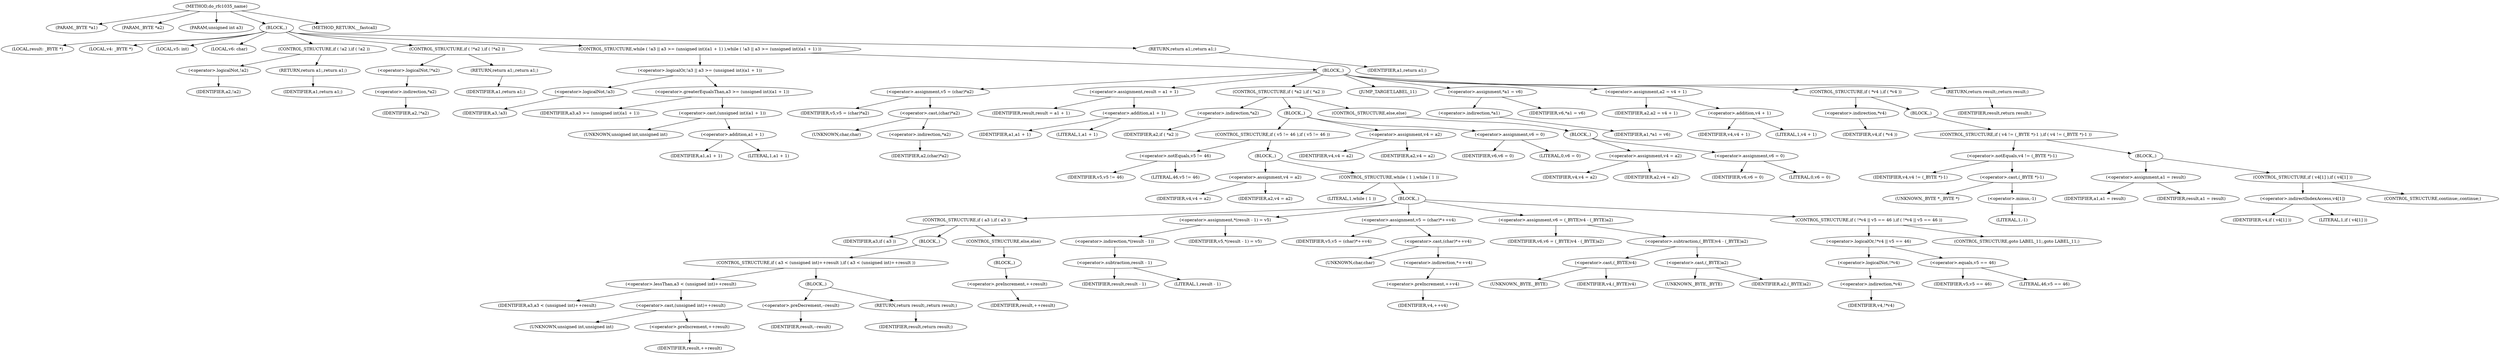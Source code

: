 digraph do_rfc1035_name {  
"1000105" [label = "(METHOD,do_rfc1035_name)" ]
"1000106" [label = "(PARAM,_BYTE *a1)" ]
"1000107" [label = "(PARAM,_BYTE *a2)" ]
"1000108" [label = "(PARAM,unsigned int a3)" ]
"1000109" [label = "(BLOCK,,)" ]
"1000110" [label = "(LOCAL,result: _BYTE *)" ]
"1000111" [label = "(LOCAL,v4: _BYTE *)" ]
"1000112" [label = "(LOCAL,v5: int)" ]
"1000113" [label = "(LOCAL,v6: char)" ]
"1000114" [label = "(CONTROL_STRUCTURE,if ( !a2 ),if ( !a2 ))" ]
"1000115" [label = "(<operator>.logicalNot,!a2)" ]
"1000116" [label = "(IDENTIFIER,a2,!a2)" ]
"1000117" [label = "(RETURN,return a1;,return a1;)" ]
"1000118" [label = "(IDENTIFIER,a1,return a1;)" ]
"1000119" [label = "(CONTROL_STRUCTURE,if ( !*a2 ),if ( !*a2 ))" ]
"1000120" [label = "(<operator>.logicalNot,!*a2)" ]
"1000121" [label = "(<operator>.indirection,*a2)" ]
"1000122" [label = "(IDENTIFIER,a2,!*a2)" ]
"1000123" [label = "(RETURN,return a1;,return a1;)" ]
"1000124" [label = "(IDENTIFIER,a1,return a1;)" ]
"1000125" [label = "(CONTROL_STRUCTURE,while ( !a3 || a3 >= (unsigned int)(a1 + 1) ),while ( !a3 || a3 >= (unsigned int)(a1 + 1) ))" ]
"1000126" [label = "(<operator>.logicalOr,!a3 || a3 >= (unsigned int)(a1 + 1))" ]
"1000127" [label = "(<operator>.logicalNot,!a3)" ]
"1000128" [label = "(IDENTIFIER,a3,!a3)" ]
"1000129" [label = "(<operator>.greaterEqualsThan,a3 >= (unsigned int)(a1 + 1))" ]
"1000130" [label = "(IDENTIFIER,a3,a3 >= (unsigned int)(a1 + 1))" ]
"1000131" [label = "(<operator>.cast,(unsigned int)(a1 + 1))" ]
"1000132" [label = "(UNKNOWN,unsigned int,unsigned int)" ]
"1000133" [label = "(<operator>.addition,a1 + 1)" ]
"1000134" [label = "(IDENTIFIER,a1,a1 + 1)" ]
"1000135" [label = "(LITERAL,1,a1 + 1)" ]
"1000136" [label = "(BLOCK,,)" ]
"1000137" [label = "(<operator>.assignment,v5 = (char)*a2)" ]
"1000138" [label = "(IDENTIFIER,v5,v5 = (char)*a2)" ]
"1000139" [label = "(<operator>.cast,(char)*a2)" ]
"1000140" [label = "(UNKNOWN,char,char)" ]
"1000141" [label = "(<operator>.indirection,*a2)" ]
"1000142" [label = "(IDENTIFIER,a2,(char)*a2)" ]
"1000143" [label = "(<operator>.assignment,result = a1 + 1)" ]
"1000144" [label = "(IDENTIFIER,result,result = a1 + 1)" ]
"1000145" [label = "(<operator>.addition,a1 + 1)" ]
"1000146" [label = "(IDENTIFIER,a1,a1 + 1)" ]
"1000147" [label = "(LITERAL,1,a1 + 1)" ]
"1000148" [label = "(CONTROL_STRUCTURE,if ( *a2 ),if ( *a2 ))" ]
"1000149" [label = "(<operator>.indirection,*a2)" ]
"1000150" [label = "(IDENTIFIER,a2,if ( *a2 ))" ]
"1000151" [label = "(BLOCK,,)" ]
"1000152" [label = "(CONTROL_STRUCTURE,if ( v5 != 46 ),if ( v5 != 46 ))" ]
"1000153" [label = "(<operator>.notEquals,v5 != 46)" ]
"1000154" [label = "(IDENTIFIER,v5,v5 != 46)" ]
"1000155" [label = "(LITERAL,46,v5 != 46)" ]
"1000156" [label = "(BLOCK,,)" ]
"1000157" [label = "(<operator>.assignment,v4 = a2)" ]
"1000158" [label = "(IDENTIFIER,v4,v4 = a2)" ]
"1000159" [label = "(IDENTIFIER,a2,v4 = a2)" ]
"1000160" [label = "(CONTROL_STRUCTURE,while ( 1 ),while ( 1 ))" ]
"1000161" [label = "(LITERAL,1,while ( 1 ))" ]
"1000162" [label = "(BLOCK,,)" ]
"1000163" [label = "(CONTROL_STRUCTURE,if ( a3 ),if ( a3 ))" ]
"1000164" [label = "(IDENTIFIER,a3,if ( a3 ))" ]
"1000165" [label = "(BLOCK,,)" ]
"1000166" [label = "(CONTROL_STRUCTURE,if ( a3 < (unsigned int)++result ),if ( a3 < (unsigned int)++result ))" ]
"1000167" [label = "(<operator>.lessThan,a3 < (unsigned int)++result)" ]
"1000168" [label = "(IDENTIFIER,a3,a3 < (unsigned int)++result)" ]
"1000169" [label = "(<operator>.cast,(unsigned int)++result)" ]
"1000170" [label = "(UNKNOWN,unsigned int,unsigned int)" ]
"1000171" [label = "(<operator>.preIncrement,++result)" ]
"1000172" [label = "(IDENTIFIER,result,++result)" ]
"1000173" [label = "(BLOCK,,)" ]
"1000174" [label = "(<operator>.preDecrement,--result)" ]
"1000175" [label = "(IDENTIFIER,result,--result)" ]
"1000176" [label = "(RETURN,return result;,return result;)" ]
"1000177" [label = "(IDENTIFIER,result,return result;)" ]
"1000178" [label = "(CONTROL_STRUCTURE,else,else)" ]
"1000179" [label = "(BLOCK,,)" ]
"1000180" [label = "(<operator>.preIncrement,++result)" ]
"1000181" [label = "(IDENTIFIER,result,++result)" ]
"1000182" [label = "(<operator>.assignment,*(result - 1) = v5)" ]
"1000183" [label = "(<operator>.indirection,*(result - 1))" ]
"1000184" [label = "(<operator>.subtraction,result - 1)" ]
"1000185" [label = "(IDENTIFIER,result,result - 1)" ]
"1000186" [label = "(LITERAL,1,result - 1)" ]
"1000187" [label = "(IDENTIFIER,v5,*(result - 1) = v5)" ]
"1000188" [label = "(<operator>.assignment,v5 = (char)*++v4)" ]
"1000189" [label = "(IDENTIFIER,v5,v5 = (char)*++v4)" ]
"1000190" [label = "(<operator>.cast,(char)*++v4)" ]
"1000191" [label = "(UNKNOWN,char,char)" ]
"1000192" [label = "(<operator>.indirection,*++v4)" ]
"1000193" [label = "(<operator>.preIncrement,++v4)" ]
"1000194" [label = "(IDENTIFIER,v4,++v4)" ]
"1000195" [label = "(<operator>.assignment,v6 = (_BYTE)v4 - (_BYTE)a2)" ]
"1000196" [label = "(IDENTIFIER,v6,v6 = (_BYTE)v4 - (_BYTE)a2)" ]
"1000197" [label = "(<operator>.subtraction,(_BYTE)v4 - (_BYTE)a2)" ]
"1000198" [label = "(<operator>.cast,(_BYTE)v4)" ]
"1000199" [label = "(UNKNOWN,_BYTE,_BYTE)" ]
"1000200" [label = "(IDENTIFIER,v4,(_BYTE)v4)" ]
"1000201" [label = "(<operator>.cast,(_BYTE)a2)" ]
"1000202" [label = "(UNKNOWN,_BYTE,_BYTE)" ]
"1000203" [label = "(IDENTIFIER,a2,(_BYTE)a2)" ]
"1000204" [label = "(CONTROL_STRUCTURE,if ( !*v4 || v5 == 46 ),if ( !*v4 || v5 == 46 ))" ]
"1000205" [label = "(<operator>.logicalOr,!*v4 || v5 == 46)" ]
"1000206" [label = "(<operator>.logicalNot,!*v4)" ]
"1000207" [label = "(<operator>.indirection,*v4)" ]
"1000208" [label = "(IDENTIFIER,v4,!*v4)" ]
"1000209" [label = "(<operator>.equals,v5 == 46)" ]
"1000210" [label = "(IDENTIFIER,v5,v5 == 46)" ]
"1000211" [label = "(LITERAL,46,v5 == 46)" ]
"1000212" [label = "(CONTROL_STRUCTURE,goto LABEL_11;,goto LABEL_11;)" ]
"1000213" [label = "(<operator>.assignment,v4 = a2)" ]
"1000214" [label = "(IDENTIFIER,v4,v4 = a2)" ]
"1000215" [label = "(IDENTIFIER,a2,v4 = a2)" ]
"1000216" [label = "(<operator>.assignment,v6 = 0)" ]
"1000217" [label = "(IDENTIFIER,v6,v6 = 0)" ]
"1000218" [label = "(LITERAL,0,v6 = 0)" ]
"1000219" [label = "(CONTROL_STRUCTURE,else,else)" ]
"1000220" [label = "(BLOCK,,)" ]
"1000221" [label = "(<operator>.assignment,v4 = a2)" ]
"1000222" [label = "(IDENTIFIER,v4,v4 = a2)" ]
"1000223" [label = "(IDENTIFIER,a2,v4 = a2)" ]
"1000224" [label = "(<operator>.assignment,v6 = 0)" ]
"1000225" [label = "(IDENTIFIER,v6,v6 = 0)" ]
"1000226" [label = "(LITERAL,0,v6 = 0)" ]
"1000227" [label = "(JUMP_TARGET,LABEL_11)" ]
"1000228" [label = "(<operator>.assignment,*a1 = v6)" ]
"1000229" [label = "(<operator>.indirection,*a1)" ]
"1000230" [label = "(IDENTIFIER,a1,*a1 = v6)" ]
"1000231" [label = "(IDENTIFIER,v6,*a1 = v6)" ]
"1000232" [label = "(<operator>.assignment,a2 = v4 + 1)" ]
"1000233" [label = "(IDENTIFIER,a2,a2 = v4 + 1)" ]
"1000234" [label = "(<operator>.addition,v4 + 1)" ]
"1000235" [label = "(IDENTIFIER,v4,v4 + 1)" ]
"1000236" [label = "(LITERAL,1,v4 + 1)" ]
"1000237" [label = "(CONTROL_STRUCTURE,if ( *v4 ),if ( *v4 ))" ]
"1000238" [label = "(<operator>.indirection,*v4)" ]
"1000239" [label = "(IDENTIFIER,v4,if ( *v4 ))" ]
"1000240" [label = "(BLOCK,,)" ]
"1000241" [label = "(CONTROL_STRUCTURE,if ( v4 != (_BYTE *)-1 ),if ( v4 != (_BYTE *)-1 ))" ]
"1000242" [label = "(<operator>.notEquals,v4 != (_BYTE *)-1)" ]
"1000243" [label = "(IDENTIFIER,v4,v4 != (_BYTE *)-1)" ]
"1000244" [label = "(<operator>.cast,(_BYTE *)-1)" ]
"1000245" [label = "(UNKNOWN,_BYTE *,_BYTE *)" ]
"1000246" [label = "(<operator>.minus,-1)" ]
"1000247" [label = "(LITERAL,1,-1)" ]
"1000248" [label = "(BLOCK,,)" ]
"1000249" [label = "(<operator>.assignment,a1 = result)" ]
"1000250" [label = "(IDENTIFIER,a1,a1 = result)" ]
"1000251" [label = "(IDENTIFIER,result,a1 = result)" ]
"1000252" [label = "(CONTROL_STRUCTURE,if ( v4[1] ),if ( v4[1] ))" ]
"1000253" [label = "(<operator>.indirectIndexAccess,v4[1])" ]
"1000254" [label = "(IDENTIFIER,v4,if ( v4[1] ))" ]
"1000255" [label = "(LITERAL,1,if ( v4[1] ))" ]
"1000256" [label = "(CONTROL_STRUCTURE,continue;,continue;)" ]
"1000257" [label = "(RETURN,return result;,return result;)" ]
"1000258" [label = "(IDENTIFIER,result,return result;)" ]
"1000259" [label = "(RETURN,return a1;,return a1;)" ]
"1000260" [label = "(IDENTIFIER,a1,return a1;)" ]
"1000261" [label = "(METHOD_RETURN,__fastcall)" ]
  "1000105" -> "1000106" 
  "1000105" -> "1000107" 
  "1000105" -> "1000108" 
  "1000105" -> "1000109" 
  "1000105" -> "1000261" 
  "1000109" -> "1000110" 
  "1000109" -> "1000111" 
  "1000109" -> "1000112" 
  "1000109" -> "1000113" 
  "1000109" -> "1000114" 
  "1000109" -> "1000119" 
  "1000109" -> "1000125" 
  "1000109" -> "1000259" 
  "1000114" -> "1000115" 
  "1000114" -> "1000117" 
  "1000115" -> "1000116" 
  "1000117" -> "1000118" 
  "1000119" -> "1000120" 
  "1000119" -> "1000123" 
  "1000120" -> "1000121" 
  "1000121" -> "1000122" 
  "1000123" -> "1000124" 
  "1000125" -> "1000126" 
  "1000125" -> "1000136" 
  "1000126" -> "1000127" 
  "1000126" -> "1000129" 
  "1000127" -> "1000128" 
  "1000129" -> "1000130" 
  "1000129" -> "1000131" 
  "1000131" -> "1000132" 
  "1000131" -> "1000133" 
  "1000133" -> "1000134" 
  "1000133" -> "1000135" 
  "1000136" -> "1000137" 
  "1000136" -> "1000143" 
  "1000136" -> "1000148" 
  "1000136" -> "1000227" 
  "1000136" -> "1000228" 
  "1000136" -> "1000232" 
  "1000136" -> "1000237" 
  "1000136" -> "1000257" 
  "1000137" -> "1000138" 
  "1000137" -> "1000139" 
  "1000139" -> "1000140" 
  "1000139" -> "1000141" 
  "1000141" -> "1000142" 
  "1000143" -> "1000144" 
  "1000143" -> "1000145" 
  "1000145" -> "1000146" 
  "1000145" -> "1000147" 
  "1000148" -> "1000149" 
  "1000148" -> "1000151" 
  "1000148" -> "1000219" 
  "1000149" -> "1000150" 
  "1000151" -> "1000152" 
  "1000151" -> "1000213" 
  "1000151" -> "1000216" 
  "1000152" -> "1000153" 
  "1000152" -> "1000156" 
  "1000153" -> "1000154" 
  "1000153" -> "1000155" 
  "1000156" -> "1000157" 
  "1000156" -> "1000160" 
  "1000157" -> "1000158" 
  "1000157" -> "1000159" 
  "1000160" -> "1000161" 
  "1000160" -> "1000162" 
  "1000162" -> "1000163" 
  "1000162" -> "1000182" 
  "1000162" -> "1000188" 
  "1000162" -> "1000195" 
  "1000162" -> "1000204" 
  "1000163" -> "1000164" 
  "1000163" -> "1000165" 
  "1000163" -> "1000178" 
  "1000165" -> "1000166" 
  "1000166" -> "1000167" 
  "1000166" -> "1000173" 
  "1000167" -> "1000168" 
  "1000167" -> "1000169" 
  "1000169" -> "1000170" 
  "1000169" -> "1000171" 
  "1000171" -> "1000172" 
  "1000173" -> "1000174" 
  "1000173" -> "1000176" 
  "1000174" -> "1000175" 
  "1000176" -> "1000177" 
  "1000178" -> "1000179" 
  "1000179" -> "1000180" 
  "1000180" -> "1000181" 
  "1000182" -> "1000183" 
  "1000182" -> "1000187" 
  "1000183" -> "1000184" 
  "1000184" -> "1000185" 
  "1000184" -> "1000186" 
  "1000188" -> "1000189" 
  "1000188" -> "1000190" 
  "1000190" -> "1000191" 
  "1000190" -> "1000192" 
  "1000192" -> "1000193" 
  "1000193" -> "1000194" 
  "1000195" -> "1000196" 
  "1000195" -> "1000197" 
  "1000197" -> "1000198" 
  "1000197" -> "1000201" 
  "1000198" -> "1000199" 
  "1000198" -> "1000200" 
  "1000201" -> "1000202" 
  "1000201" -> "1000203" 
  "1000204" -> "1000205" 
  "1000204" -> "1000212" 
  "1000205" -> "1000206" 
  "1000205" -> "1000209" 
  "1000206" -> "1000207" 
  "1000207" -> "1000208" 
  "1000209" -> "1000210" 
  "1000209" -> "1000211" 
  "1000213" -> "1000214" 
  "1000213" -> "1000215" 
  "1000216" -> "1000217" 
  "1000216" -> "1000218" 
  "1000219" -> "1000220" 
  "1000220" -> "1000221" 
  "1000220" -> "1000224" 
  "1000221" -> "1000222" 
  "1000221" -> "1000223" 
  "1000224" -> "1000225" 
  "1000224" -> "1000226" 
  "1000228" -> "1000229" 
  "1000228" -> "1000231" 
  "1000229" -> "1000230" 
  "1000232" -> "1000233" 
  "1000232" -> "1000234" 
  "1000234" -> "1000235" 
  "1000234" -> "1000236" 
  "1000237" -> "1000238" 
  "1000237" -> "1000240" 
  "1000238" -> "1000239" 
  "1000240" -> "1000241" 
  "1000241" -> "1000242" 
  "1000241" -> "1000248" 
  "1000242" -> "1000243" 
  "1000242" -> "1000244" 
  "1000244" -> "1000245" 
  "1000244" -> "1000246" 
  "1000246" -> "1000247" 
  "1000248" -> "1000249" 
  "1000248" -> "1000252" 
  "1000249" -> "1000250" 
  "1000249" -> "1000251" 
  "1000252" -> "1000253" 
  "1000252" -> "1000256" 
  "1000253" -> "1000254" 
  "1000253" -> "1000255" 
  "1000257" -> "1000258" 
  "1000259" -> "1000260" 
}
